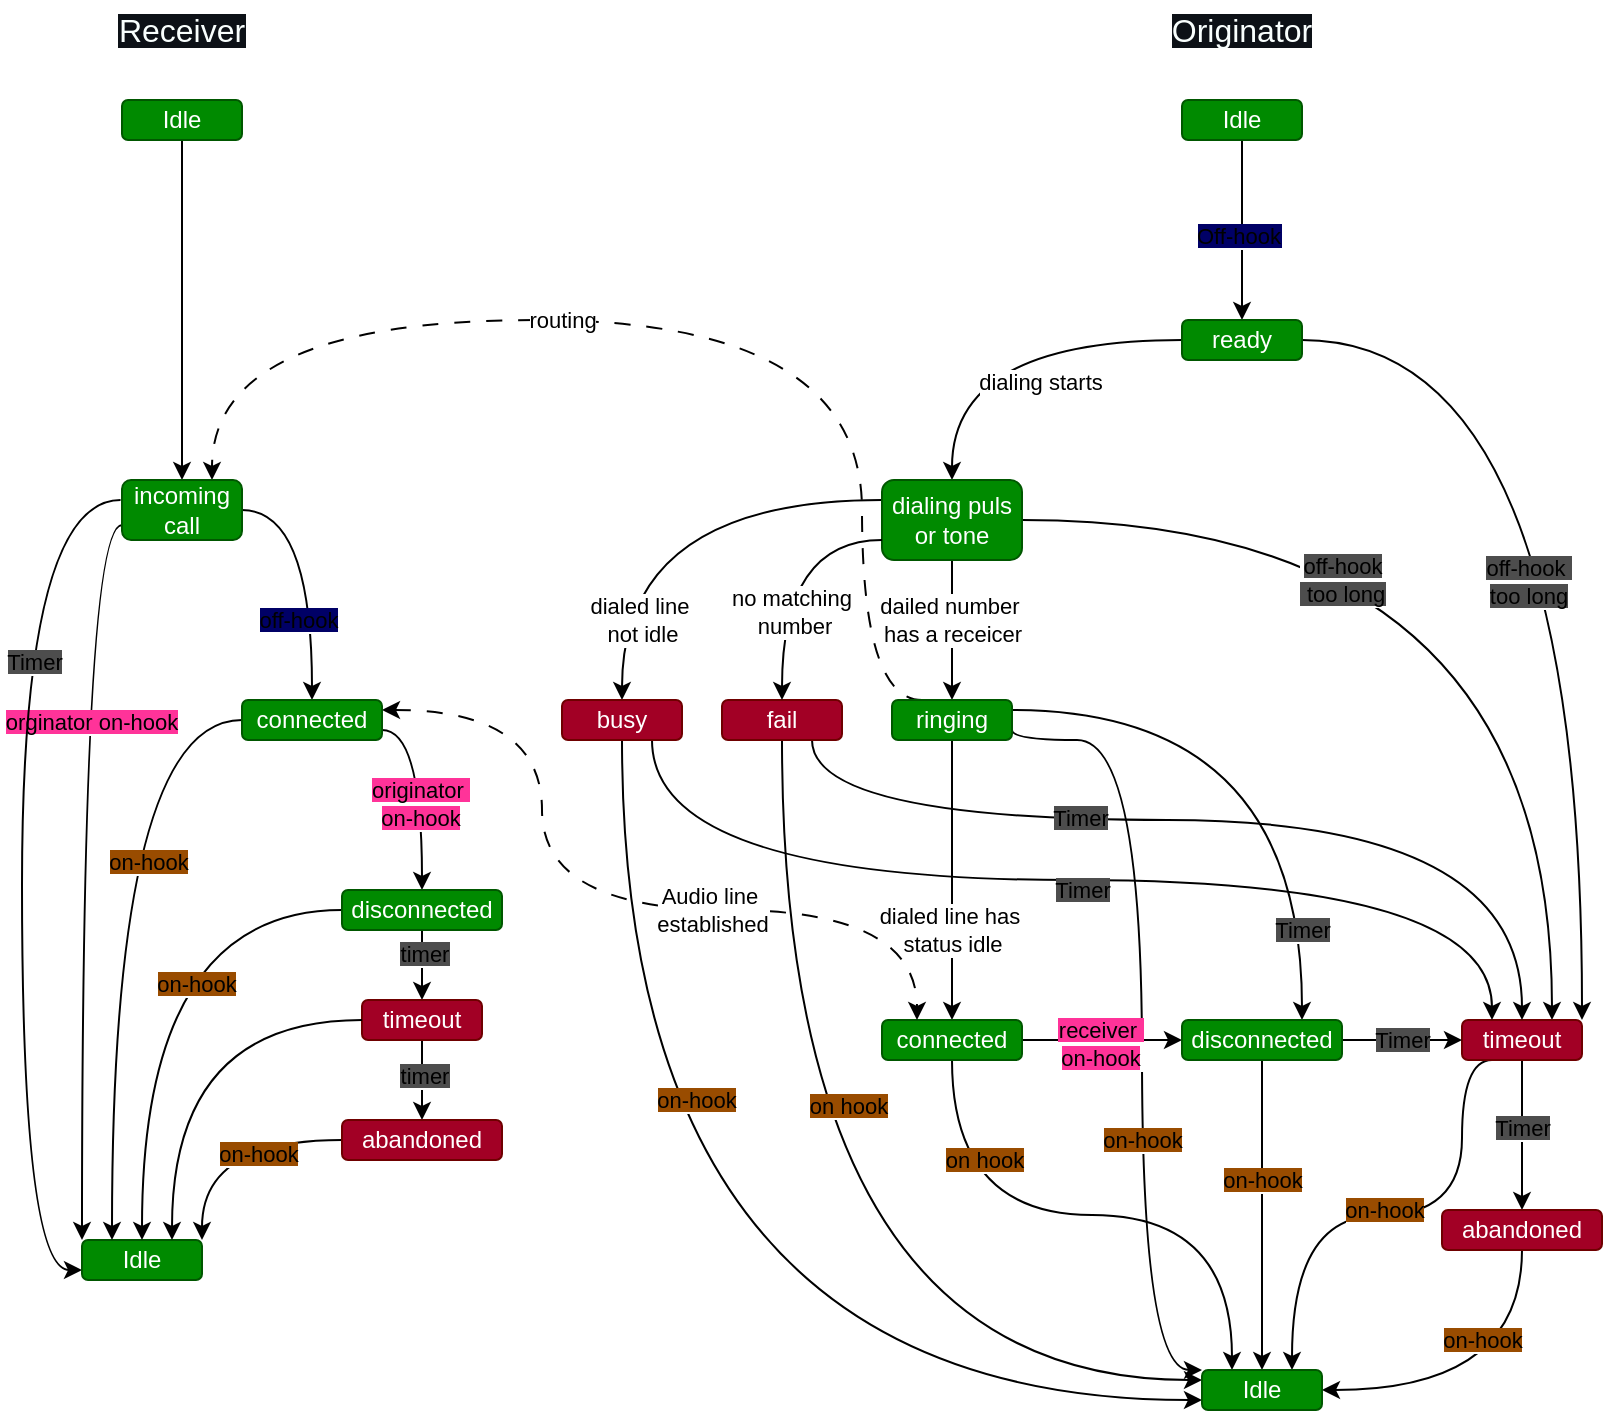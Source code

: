 <mxfile version="24.9.0">
  <diagram name="Sida-1" id="S5pKBoL1bsgIUDStqbfe">
    <mxGraphModel dx="3207" dy="1070" grid="1" gridSize="10" guides="1" tooltips="1" connect="1" arrows="1" fold="1" page="1" pageScale="1" pageWidth="827" pageHeight="1169" math="0" shadow="0">
      <root>
        <mxCell id="0" />
        <mxCell id="1" parent="0" />
        <mxCell id="lsyRAzRpwurkiqTD15_6-5" style="edgeStyle=none;rounded=0;orthogonalLoop=1;jettySize=auto;html=1;exitX=0.5;exitY=1;exitDx=0;exitDy=0;entryX=0.5;entryY=0;entryDx=0;entryDy=0;" parent="1" source="lsyRAzRpwurkiqTD15_6-1" target="lsyRAzRpwurkiqTD15_6-2" edge="1">
          <mxGeometry relative="1" as="geometry" />
        </mxCell>
        <mxCell id="lsyRAzRpwurkiqTD15_6-6" value="&lt;span style=&quot;background-color: rgb(0, 0, 102);&quot;&gt;Off-hook&lt;/span&gt;" style="edgeLabel;html=1;align=center;verticalAlign=middle;resizable=0;points=[];" parent="lsyRAzRpwurkiqTD15_6-5" vertex="1" connectable="0">
          <mxGeometry x="0.053" y="-2" relative="1" as="geometry">
            <mxPoint as="offset" />
          </mxGeometry>
        </mxCell>
        <mxCell id="lsyRAzRpwurkiqTD15_6-1" value="Idle" style="rounded=1;whiteSpace=wrap;html=1;fillColor=#008a00;strokeColor=#005700;fontColor=#ffffff;" parent="1" vertex="1">
          <mxGeometry x="-230" y="70" width="60" height="20" as="geometry" />
        </mxCell>
        <mxCell id="lsyRAzRpwurkiqTD15_6-58" style="edgeStyle=orthogonalEdgeStyle;curved=1;rounded=0;orthogonalLoop=1;jettySize=auto;html=1;exitX=1;exitY=0.5;exitDx=0;exitDy=0;entryX=1;entryY=0;entryDx=0;entryDy=0;" parent="1" source="lsyRAzRpwurkiqTD15_6-2" target="lsyRAzRpwurkiqTD15_6-11" edge="1">
          <mxGeometry relative="1" as="geometry" />
        </mxCell>
        <mxCell id="lsyRAzRpwurkiqTD15_6-59" value="&lt;span style=&quot;background-color: rgb(77, 77, 77);&quot;&gt;off-hook&amp;nbsp;&lt;/span&gt;&lt;div&gt;&lt;span style=&quot;background-color: rgb(77, 77, 77);&quot;&gt;too long&lt;/span&gt;&lt;/div&gt;" style="edgeLabel;html=1;align=center;verticalAlign=middle;resizable=0;points=[];" parent="lsyRAzRpwurkiqTD15_6-58" vertex="1" connectable="0">
          <mxGeometry x="0.087" y="-27" relative="1" as="geometry">
            <mxPoint as="offset" />
          </mxGeometry>
        </mxCell>
        <mxCell id="lsyRAzRpwurkiqTD15_6-62" style="edgeStyle=orthogonalEdgeStyle;curved=1;rounded=0;orthogonalLoop=1;jettySize=auto;html=1;exitX=0;exitY=0.5;exitDx=0;exitDy=0;" parent="1" source="lsyRAzRpwurkiqTD15_6-2" target="lsyRAzRpwurkiqTD15_6-7" edge="1">
          <mxGeometry relative="1" as="geometry" />
        </mxCell>
        <mxCell id="lsyRAzRpwurkiqTD15_6-63" value="dialing starts" style="edgeLabel;html=1;align=center;verticalAlign=middle;resizable=0;points=[];" parent="lsyRAzRpwurkiqTD15_6-62" vertex="1" connectable="0">
          <mxGeometry x="-0.226" y="21" relative="1" as="geometry">
            <mxPoint as="offset" />
          </mxGeometry>
        </mxCell>
        <mxCell id="lsyRAzRpwurkiqTD15_6-2" value="ready" style="rounded=1;whiteSpace=wrap;html=1;fillColor=#008a00;strokeColor=#005700;fontColor=#ffffff;" parent="1" vertex="1">
          <mxGeometry x="-230" y="180" width="60" height="20" as="geometry" />
        </mxCell>
        <mxCell id="lsyRAzRpwurkiqTD15_6-19" style="edgeStyle=orthogonalEdgeStyle;curved=1;rounded=0;orthogonalLoop=1;jettySize=auto;html=1;exitX=0;exitY=0.25;exitDx=0;exitDy=0;entryX=0.5;entryY=0;entryDx=0;entryDy=0;" parent="1" source="lsyRAzRpwurkiqTD15_6-7" target="lsyRAzRpwurkiqTD15_6-20" edge="1">
          <mxGeometry relative="1" as="geometry">
            <mxPoint x="-530" y="370" as="targetPoint" />
          </mxGeometry>
        </mxCell>
        <mxCell id="lsyRAzRpwurkiqTD15_6-35" value="dialed line&amp;nbsp;&lt;div&gt;not idle&lt;/div&gt;" style="edgeLabel;html=1;align=center;verticalAlign=middle;resizable=0;points=[];" parent="lsyRAzRpwurkiqTD15_6-19" vertex="1" connectable="0">
          <mxGeometry x="-0.17" y="-4" relative="1" as="geometry">
            <mxPoint x="-25" y="64" as="offset" />
          </mxGeometry>
        </mxCell>
        <mxCell id="lsyRAzRpwurkiqTD15_6-43" style="edgeStyle=orthogonalEdgeStyle;curved=1;rounded=0;orthogonalLoop=1;jettySize=auto;html=1;exitX=0.5;exitY=1;exitDx=0;exitDy=0;entryX=0.5;entryY=0;entryDx=0;entryDy=0;" parent="1" source="lsyRAzRpwurkiqTD15_6-7" target="lsyRAzRpwurkiqTD15_6-22" edge="1">
          <mxGeometry relative="1" as="geometry" />
        </mxCell>
        <mxCell id="lsyRAzRpwurkiqTD15_6-110" value="dailed number&amp;nbsp;&lt;div&gt;has a receicer&lt;/div&gt;" style="edgeLabel;html=1;align=center;verticalAlign=middle;resizable=0;points=[];" parent="lsyRAzRpwurkiqTD15_6-43" vertex="1" connectable="0">
          <mxGeometry x="-0.081" y="-1" relative="1" as="geometry">
            <mxPoint x="1" y="-2" as="offset" />
          </mxGeometry>
        </mxCell>
        <mxCell id="lsyRAzRpwurkiqTD15_6-44" style="edgeStyle=orthogonalEdgeStyle;curved=1;rounded=0;orthogonalLoop=1;jettySize=auto;html=1;exitX=1;exitY=0.5;exitDx=0;exitDy=0;entryX=0.75;entryY=0;entryDx=0;entryDy=0;" parent="1" source="lsyRAzRpwurkiqTD15_6-7" target="lsyRAzRpwurkiqTD15_6-11" edge="1">
          <mxGeometry relative="1" as="geometry" />
        </mxCell>
        <mxCell id="lsyRAzRpwurkiqTD15_6-45" value="&lt;span style=&quot;background-color: rgb(77, 77, 77);&quot;&gt;off-hook&lt;/span&gt;&lt;div&gt;&lt;span style=&quot;background-color: rgb(77, 77, 77);&quot;&gt;&amp;nbsp;too long&lt;/span&gt;&lt;/div&gt;" style="edgeLabel;html=1;align=center;verticalAlign=middle;resizable=0;points=[];" parent="lsyRAzRpwurkiqTD15_6-44" vertex="1" connectable="0">
          <mxGeometry x="-0.127" y="-3" relative="1" as="geometry">
            <mxPoint x="-65" y="27" as="offset" />
          </mxGeometry>
        </mxCell>
        <mxCell id="lsyRAzRpwurkiqTD15_6-102" style="edgeStyle=orthogonalEdgeStyle;curved=1;rounded=0;orthogonalLoop=1;jettySize=auto;html=1;exitX=0.25;exitY=0;exitDx=0;exitDy=0;entryX=0.75;entryY=0;entryDx=0;entryDy=0;dashed=1;dashPattern=8 8;" parent="1" source="lsyRAzRpwurkiqTD15_6-22" target="lsyRAzRpwurkiqTD15_6-69" edge="1">
          <mxGeometry relative="1" as="geometry">
            <Array as="points">
              <mxPoint x="-390" y="370" />
              <mxPoint x="-390" y="180" />
              <mxPoint x="-715" y="180" />
            </Array>
          </mxGeometry>
        </mxCell>
        <mxCell id="lsyRAzRpwurkiqTD15_6-103" value="routing" style="edgeLabel;html=1;align=center;verticalAlign=middle;resizable=0;points=[];" parent="lsyRAzRpwurkiqTD15_6-102" vertex="1" connectable="0">
          <mxGeometry x="0.105" y="2" relative="1" as="geometry">
            <mxPoint x="-25" y="-2" as="offset" />
          </mxGeometry>
        </mxCell>
        <mxCell id="lsyRAzRpwurkiqTD15_6-7" value="dialing puls or tone" style="rounded=1;whiteSpace=wrap;html=1;fillColor=#008a00;strokeColor=#005700;fontColor=#ffffff;" parent="1" vertex="1">
          <mxGeometry x="-380" y="260" width="70" height="40" as="geometry" />
        </mxCell>
        <mxCell id="lsyRAzRpwurkiqTD15_6-48" style="edgeStyle=orthogonalEdgeStyle;curved=1;rounded=0;orthogonalLoop=1;jettySize=auto;html=1;exitX=0.5;exitY=1;exitDx=0;exitDy=0;entryX=0.5;entryY=0;entryDx=0;entryDy=0;" parent="1" source="lsyRAzRpwurkiqTD15_6-11" target="lsyRAzRpwurkiqTD15_6-47" edge="1">
          <mxGeometry relative="1" as="geometry" />
        </mxCell>
        <mxCell id="lsyRAzRpwurkiqTD15_6-49" value="&lt;span style=&quot;background-color: rgb(77, 77, 77);&quot;&gt;Timer&lt;/span&gt;" style="edgeLabel;html=1;align=center;verticalAlign=middle;resizable=0;points=[];" parent="lsyRAzRpwurkiqTD15_6-48" vertex="1" connectable="0">
          <mxGeometry x="-0.103" relative="1" as="geometry">
            <mxPoint as="offset" />
          </mxGeometry>
        </mxCell>
        <mxCell id="lsyRAzRpwurkiqTD15_6-114" style="edgeStyle=orthogonalEdgeStyle;curved=1;rounded=0;orthogonalLoop=1;jettySize=auto;html=1;exitX=0.25;exitY=1;exitDx=0;exitDy=0;entryX=0.75;entryY=0;entryDx=0;entryDy=0;" parent="1" source="lsyRAzRpwurkiqTD15_6-11" target="lsyRAzRpwurkiqTD15_6-50" edge="1">
          <mxGeometry relative="1" as="geometry">
            <Array as="points">
              <mxPoint x="-90" y="550" />
              <mxPoint x="-90" y="628" />
              <mxPoint x="-175" y="628" />
            </Array>
          </mxGeometry>
        </mxCell>
        <mxCell id="lsyRAzRpwurkiqTD15_6-115" value="&lt;span style=&quot;background-color: rgb(153, 76, 0);&quot;&gt;on-hook&lt;/span&gt;" style="edgeLabel;html=1;align=center;verticalAlign=middle;resizable=0;points=[];fontFamily=Helvetica;fontSize=11;fontColor=default;labelBackgroundColor=default;" parent="lsyRAzRpwurkiqTD15_6-114" vertex="1" connectable="0">
          <mxGeometry x="0.134" y="1" relative="1" as="geometry">
            <mxPoint x="12" y="-4" as="offset" />
          </mxGeometry>
        </mxCell>
        <mxCell id="lsyRAzRpwurkiqTD15_6-11" value="timeout" style="rounded=1;whiteSpace=wrap;html=1;fillColor=#a20025;strokeColor=#6F0000;fontColor=#ffffff;" parent="1" vertex="1">
          <mxGeometry x="-90" y="530" width="60" height="20" as="geometry" />
        </mxCell>
        <mxCell id="lsyRAzRpwurkiqTD15_6-118" style="edgeStyle=orthogonalEdgeStyle;shape=connector;curved=1;rounded=0;orthogonalLoop=1;jettySize=auto;html=1;exitX=0.5;exitY=1;exitDx=0;exitDy=0;strokeColor=default;align=center;verticalAlign=middle;fontFamily=Helvetica;fontSize=11;fontColor=default;labelBackgroundColor=default;endArrow=classic;entryX=0;entryY=0.75;entryDx=0;entryDy=0;" parent="1" source="lsyRAzRpwurkiqTD15_6-20" target="lsyRAzRpwurkiqTD15_6-50" edge="1">
          <mxGeometry relative="1" as="geometry">
            <mxPoint x="-220" y="660" as="targetPoint" />
          </mxGeometry>
        </mxCell>
        <mxCell id="lsyRAzRpwurkiqTD15_6-120" value="&lt;span style=&quot;background-color: rgb(153, 76, 0);&quot;&gt;on-hook&lt;/span&gt;" style="edgeLabel;html=1;align=center;verticalAlign=middle;resizable=0;points=[];fontFamily=Helvetica;fontSize=11;fontColor=default;labelBackgroundColor=default;" parent="lsyRAzRpwurkiqTD15_6-118" vertex="1" connectable="0">
          <mxGeometry x="-0.42" y="37" relative="1" as="geometry">
            <mxPoint as="offset" />
          </mxGeometry>
        </mxCell>
        <mxCell id="lsyRAzRpwurkiqTD15_6-122" style="edgeStyle=orthogonalEdgeStyle;shape=connector;curved=1;rounded=0;orthogonalLoop=1;jettySize=auto;html=1;exitX=0.75;exitY=1;exitDx=0;exitDy=0;entryX=0.25;entryY=0;entryDx=0;entryDy=0;strokeColor=default;align=center;verticalAlign=middle;fontFamily=Helvetica;fontSize=11;fontColor=default;labelBackgroundColor=default;endArrow=classic;" parent="1" source="lsyRAzRpwurkiqTD15_6-20" target="lsyRAzRpwurkiqTD15_6-11" edge="1">
          <mxGeometry relative="1" as="geometry" />
        </mxCell>
        <mxCell id="lsyRAzRpwurkiqTD15_6-123" value="&lt;span style=&quot;background-color: rgb(77, 77, 77);&quot;&gt;Timer&lt;/span&gt;" style="edgeLabel;html=1;align=center;verticalAlign=middle;resizable=0;points=[];fontFamily=Helvetica;fontSize=11;fontColor=default;labelBackgroundColor=default;" parent="lsyRAzRpwurkiqTD15_6-122" vertex="1" connectable="0">
          <mxGeometry x="-0.334" y="6" relative="1" as="geometry">
            <mxPoint x="98" y="11" as="offset" />
          </mxGeometry>
        </mxCell>
        <mxCell id="lsyRAzRpwurkiqTD15_6-20" value="busy" style="rounded=1;whiteSpace=wrap;html=1;fillColor=#a20025;strokeColor=#6F0000;fontColor=#ffffff;" parent="1" vertex="1">
          <mxGeometry x="-540" y="370" width="60" height="20" as="geometry" />
        </mxCell>
        <mxCell id="lsyRAzRpwurkiqTD15_6-116" style="edgeStyle=orthogonalEdgeStyle;shape=connector;curved=1;rounded=0;orthogonalLoop=1;jettySize=auto;html=1;exitX=0.5;exitY=1;exitDx=0;exitDy=0;entryX=0;entryY=0.25;entryDx=0;entryDy=0;strokeColor=default;align=center;verticalAlign=middle;fontFamily=Helvetica;fontSize=11;fontColor=default;labelBackgroundColor=default;endArrow=classic;" parent="1" source="lsyRAzRpwurkiqTD15_6-21" target="lsyRAzRpwurkiqTD15_6-50" edge="1">
          <mxGeometry relative="1" as="geometry" />
        </mxCell>
        <mxCell id="lsyRAzRpwurkiqTD15_6-117" value="&lt;span style=&quot;background-color: rgb(153, 76, 0);&quot;&gt;on hook&lt;/span&gt;" style="edgeLabel;html=1;align=center;verticalAlign=middle;resizable=0;points=[];fontFamily=Helvetica;fontSize=11;fontColor=default;labelBackgroundColor=default;" parent="lsyRAzRpwurkiqTD15_6-116" vertex="1" connectable="0">
          <mxGeometry x="-0.3" y="33" relative="1" as="geometry">
            <mxPoint y="-3" as="offset" />
          </mxGeometry>
        </mxCell>
        <mxCell id="lsyRAzRpwurkiqTD15_6-121" style="edgeStyle=orthogonalEdgeStyle;shape=connector;curved=1;rounded=0;orthogonalLoop=1;jettySize=auto;html=1;exitX=0.75;exitY=1;exitDx=0;exitDy=0;strokeColor=default;align=center;verticalAlign=middle;fontFamily=Helvetica;fontSize=11;fontColor=default;labelBackgroundColor=default;endArrow=classic;entryX=0.5;entryY=0;entryDx=0;entryDy=0;" parent="1" source="lsyRAzRpwurkiqTD15_6-21" target="lsyRAzRpwurkiqTD15_6-11" edge="1">
          <mxGeometry relative="1" as="geometry">
            <mxPoint x="-100.0" y="490" as="targetPoint" />
            <Array as="points">
              <mxPoint x="-415" y="430" />
              <mxPoint x="-60" y="430" />
            </Array>
          </mxGeometry>
        </mxCell>
        <mxCell id="lsyRAzRpwurkiqTD15_6-21" value="fail" style="rounded=1;whiteSpace=wrap;html=1;fillColor=#a20025;strokeColor=#6F0000;fontColor=#ffffff;" parent="1" vertex="1">
          <mxGeometry x="-460" y="370" width="60" height="20" as="geometry" />
        </mxCell>
        <mxCell id="lsyRAzRpwurkiqTD15_6-25" style="edgeStyle=none;rounded=0;orthogonalLoop=1;jettySize=auto;html=1;exitX=0.5;exitY=1;exitDx=0;exitDy=0;entryX=0.5;entryY=0;entryDx=0;entryDy=0;" parent="1" source="lsyRAzRpwurkiqTD15_6-22" target="lsyRAzRpwurkiqTD15_6-23" edge="1">
          <mxGeometry relative="1" as="geometry" />
        </mxCell>
        <mxCell id="lsyRAzRpwurkiqTD15_6-38" value="dialed line has&amp;nbsp;&lt;div&gt;status idle&lt;/div&gt;" style="edgeLabel;html=1;align=center;verticalAlign=middle;resizable=0;points=[];" parent="lsyRAzRpwurkiqTD15_6-25" vertex="1" connectable="0">
          <mxGeometry x="-0.231" y="-2" relative="1" as="geometry">
            <mxPoint x="2" y="41" as="offset" />
          </mxGeometry>
        </mxCell>
        <mxCell id="3" style="edgeStyle=orthogonalEdgeStyle;html=1;exitX=1;exitY=0.75;exitDx=0;exitDy=0;entryX=0;entryY=0;entryDx=0;entryDy=0;curved=1;" parent="1" source="lsyRAzRpwurkiqTD15_6-22" target="lsyRAzRpwurkiqTD15_6-50" edge="1">
          <mxGeometry relative="1" as="geometry">
            <Array as="points">
              <mxPoint x="-315" y="390" />
              <mxPoint x="-250" y="390" />
              <mxPoint x="-250" y="705" />
            </Array>
          </mxGeometry>
        </mxCell>
        <mxCell id="6" value="&lt;span style=&quot;background-color: rgb(153, 76, 0);&quot;&gt;on-hook&lt;/span&gt;" style="edgeLabel;html=1;align=center;verticalAlign=middle;resizable=0;points=[];" parent="3" vertex="1" connectable="0">
          <mxGeometry x="0.138" y="-18" relative="1" as="geometry">
            <mxPoint x="18" y="34" as="offset" />
          </mxGeometry>
        </mxCell>
        <mxCell id="4" style="edgeStyle=orthogonalEdgeStyle;html=1;exitX=1;exitY=0.25;exitDx=0;exitDy=0;entryX=0.75;entryY=0;entryDx=0;entryDy=0;curved=1;" parent="1" source="lsyRAzRpwurkiqTD15_6-22" target="lsyRAzRpwurkiqTD15_6-28" edge="1">
          <mxGeometry relative="1" as="geometry" />
        </mxCell>
        <mxCell id="5" value="&lt;span style=&quot;background-color: rgb(77, 77, 77);&quot;&gt;Timer&lt;/span&gt;" style="edgeLabel;html=1;align=center;verticalAlign=middle;resizable=0;points=[];" parent="4" vertex="1" connectable="0">
          <mxGeometry x="-0.357" y="-28" relative="1" as="geometry">
            <mxPoint x="48" y="82" as="offset" />
          </mxGeometry>
        </mxCell>
        <mxCell id="lsyRAzRpwurkiqTD15_6-22" value="ringing" style="rounded=1;whiteSpace=wrap;html=1;fillColor=#008a00;strokeColor=#005700;fontColor=#ffffff;" parent="1" vertex="1">
          <mxGeometry x="-375" y="370" width="60" height="20" as="geometry" />
        </mxCell>
        <mxCell id="lsyRAzRpwurkiqTD15_6-56" style="edgeStyle=orthogonalEdgeStyle;curved=1;rounded=0;orthogonalLoop=1;jettySize=auto;html=1;exitX=0.5;exitY=1;exitDx=0;exitDy=0;entryX=0.25;entryY=0;entryDx=0;entryDy=0;" parent="1" source="lsyRAzRpwurkiqTD15_6-23" target="lsyRAzRpwurkiqTD15_6-50" edge="1">
          <mxGeometry relative="1" as="geometry" />
        </mxCell>
        <mxCell id="lsyRAzRpwurkiqTD15_6-57" value="&lt;span style=&quot;background-color: rgb(153, 76, 0);&quot;&gt;on hook&lt;/span&gt;" style="edgeLabel;html=1;align=center;verticalAlign=middle;resizable=0;points=[];" parent="lsyRAzRpwurkiqTD15_6-56" vertex="1" connectable="0">
          <mxGeometry x="-0.059" y="1" relative="1" as="geometry">
            <mxPoint x="-46" y="-27" as="offset" />
          </mxGeometry>
        </mxCell>
        <mxCell id="lsyRAzRpwurkiqTD15_6-106" style="edgeStyle=orthogonalEdgeStyle;curved=1;rounded=0;orthogonalLoop=1;jettySize=auto;html=1;exitX=1;exitY=0.5;exitDx=0;exitDy=0;entryX=0;entryY=0.5;entryDx=0;entryDy=0;" parent="1" source="lsyRAzRpwurkiqTD15_6-23" target="lsyRAzRpwurkiqTD15_6-28" edge="1">
          <mxGeometry relative="1" as="geometry" />
        </mxCell>
        <mxCell id="lsyRAzRpwurkiqTD15_6-109" value="&lt;span style=&quot;background-color: rgb(255, 51, 153);&quot;&gt;receiver&amp;nbsp;&lt;/span&gt;&lt;div&gt;&lt;span style=&quot;background-color: rgb(255, 51, 153);&quot;&gt;on-hook&lt;/span&gt;&lt;/div&gt;" style="edgeLabel;html=1;align=center;verticalAlign=middle;resizable=0;points=[];" parent="lsyRAzRpwurkiqTD15_6-106" vertex="1" connectable="0">
          <mxGeometry x="-0.034" y="-2" relative="1" as="geometry">
            <mxPoint as="offset" />
          </mxGeometry>
        </mxCell>
        <mxCell id="lsyRAzRpwurkiqTD15_6-23" value="connected" style="rounded=1;whiteSpace=wrap;html=1;fillColor=#008a00;strokeColor=#005700;fontColor=#ffffff;" parent="1" vertex="1">
          <mxGeometry x="-380" y="530" width="70" height="20" as="geometry" />
        </mxCell>
        <mxCell id="lsyRAzRpwurkiqTD15_6-27" style="edgeStyle=orthogonalEdgeStyle;curved=1;rounded=0;orthogonalLoop=1;jettySize=auto;html=1;exitX=0;exitY=0.75;exitDx=0;exitDy=0;entryX=0.5;entryY=0;entryDx=0;entryDy=0;" parent="1" source="lsyRAzRpwurkiqTD15_6-7" target="lsyRAzRpwurkiqTD15_6-21" edge="1">
          <mxGeometry relative="1" as="geometry">
            <mxPoint x="-429" y="360" as="targetPoint" />
          </mxGeometry>
        </mxCell>
        <mxCell id="lsyRAzRpwurkiqTD15_6-36" value="no matching&amp;nbsp;&lt;div&gt;number&lt;/div&gt;" style="edgeLabel;html=1;align=center;verticalAlign=middle;resizable=0;points=[];" parent="lsyRAzRpwurkiqTD15_6-27" vertex="1" connectable="0">
          <mxGeometry x="-0.075" y="-1" relative="1" as="geometry">
            <mxPoint x="7" y="26" as="offset" />
          </mxGeometry>
        </mxCell>
        <mxCell id="lsyRAzRpwurkiqTD15_6-46" style="edgeStyle=orthogonalEdgeStyle;curved=1;rounded=0;orthogonalLoop=1;jettySize=auto;html=1;exitX=1;exitY=0.5;exitDx=0;exitDy=0;entryX=0;entryY=0.5;entryDx=0;entryDy=0;" parent="1" source="lsyRAzRpwurkiqTD15_6-28" target="lsyRAzRpwurkiqTD15_6-11" edge="1">
          <mxGeometry relative="1" as="geometry" />
        </mxCell>
        <mxCell id="9" value="&lt;span style=&quot;background-color: rgb(77, 77, 77);&quot;&gt;Timer&lt;/span&gt;" style="edgeLabel;html=1;align=center;verticalAlign=middle;resizable=0;points=[];" parent="lsyRAzRpwurkiqTD15_6-46" vertex="1" connectable="0">
          <mxGeometry x="0.194" y="-2" relative="1" as="geometry">
            <mxPoint x="-6" y="-2" as="offset" />
          </mxGeometry>
        </mxCell>
        <mxCell id="lsyRAzRpwurkiqTD15_6-54" style="edgeStyle=orthogonalEdgeStyle;curved=1;rounded=0;orthogonalLoop=1;jettySize=auto;html=1;exitX=0.5;exitY=1;exitDx=0;exitDy=0;entryX=0.5;entryY=0;entryDx=0;entryDy=0;" parent="1" source="lsyRAzRpwurkiqTD15_6-28" target="lsyRAzRpwurkiqTD15_6-50" edge="1">
          <mxGeometry relative="1" as="geometry" />
        </mxCell>
        <mxCell id="lsyRAzRpwurkiqTD15_6-55" value="&lt;span style=&quot;background-color: rgb(153, 76, 0);&quot;&gt;on-hook&lt;/span&gt;" style="edgeLabel;html=1;align=center;verticalAlign=middle;resizable=0;points=[];" parent="lsyRAzRpwurkiqTD15_6-54" vertex="1" connectable="0">
          <mxGeometry x="-0.108" y="-12" relative="1" as="geometry">
            <mxPoint x="12" y="-9" as="offset" />
          </mxGeometry>
        </mxCell>
        <mxCell id="lsyRAzRpwurkiqTD15_6-28" value="disconnected" style="rounded=1;whiteSpace=wrap;html=1;fillColor=#008a00;strokeColor=#005700;fontColor=#ffffff;" parent="1" vertex="1">
          <mxGeometry x="-230" y="530" width="80" height="20" as="geometry" />
        </mxCell>
        <mxCell id="lsyRAzRpwurkiqTD15_6-52" style="edgeStyle=orthogonalEdgeStyle;curved=1;rounded=0;orthogonalLoop=1;jettySize=auto;html=1;exitX=0.5;exitY=1;exitDx=0;exitDy=0;entryX=1;entryY=0.5;entryDx=0;entryDy=0;" parent="1" source="lsyRAzRpwurkiqTD15_6-47" target="lsyRAzRpwurkiqTD15_6-50" edge="1">
          <mxGeometry relative="1" as="geometry">
            <mxPoint x="-210.0" y="875" as="targetPoint" />
          </mxGeometry>
        </mxCell>
        <mxCell id="lsyRAzRpwurkiqTD15_6-53" value="&lt;span style=&quot;background-color: rgb(153, 76, 0);&quot;&gt;on-hook&lt;/span&gt;" style="edgeLabel;html=1;align=center;verticalAlign=middle;resizable=0;points=[];" parent="lsyRAzRpwurkiqTD15_6-52" vertex="1" connectable="0">
          <mxGeometry x="0.117" y="-41" relative="1" as="geometry">
            <mxPoint x="5" y="16" as="offset" />
          </mxGeometry>
        </mxCell>
        <mxCell id="lsyRAzRpwurkiqTD15_6-47" value="abandoned" style="rounded=1;whiteSpace=wrap;html=1;fillColor=#a20025;strokeColor=#6F0000;fontColor=#ffffff;" parent="1" vertex="1">
          <mxGeometry x="-100" y="625" width="80" height="20" as="geometry" />
        </mxCell>
        <mxCell id="lsyRAzRpwurkiqTD15_6-50" value="Idle" style="rounded=1;whiteSpace=wrap;html=1;fillColor=#008a00;strokeColor=#005700;fontColor=#ffffff;" parent="1" vertex="1">
          <mxGeometry x="-220" y="705" width="60" height="20" as="geometry" />
        </mxCell>
        <mxCell id="lsyRAzRpwurkiqTD15_6-72" style="edgeStyle=orthogonalEdgeStyle;curved=1;rounded=0;orthogonalLoop=1;jettySize=auto;html=1;exitX=0.5;exitY=1;exitDx=0;exitDy=0;entryX=0.5;entryY=0;entryDx=0;entryDy=0;" parent="1" source="lsyRAzRpwurkiqTD15_6-68" target="lsyRAzRpwurkiqTD15_6-69" edge="1">
          <mxGeometry relative="1" as="geometry" />
        </mxCell>
        <mxCell id="lsyRAzRpwurkiqTD15_6-68" value="Idle" style="rounded=1;whiteSpace=wrap;html=1;fillColor=#008a00;strokeColor=#005700;fontColor=#ffffff;" parent="1" vertex="1">
          <mxGeometry x="-760" y="70" width="60" height="20" as="geometry" />
        </mxCell>
        <mxCell id="lsyRAzRpwurkiqTD15_6-76" style="edgeStyle=orthogonalEdgeStyle;curved=1;rounded=0;orthogonalLoop=1;jettySize=auto;html=1;exitX=1;exitY=0.5;exitDx=0;exitDy=0;entryX=0.5;entryY=0;entryDx=0;entryDy=0;" parent="1" source="lsyRAzRpwurkiqTD15_6-69" target="lsyRAzRpwurkiqTD15_6-75" edge="1">
          <mxGeometry relative="1" as="geometry" />
        </mxCell>
        <mxCell id="lsyRAzRpwurkiqTD15_6-77" value="&lt;span style=&quot;background-color: rgb(0, 0, 102);&quot;&gt;off-hook&lt;/span&gt;" style="edgeLabel;html=1;align=center;verticalAlign=middle;resizable=0;points=[];" parent="lsyRAzRpwurkiqTD15_6-76" vertex="1" connectable="0">
          <mxGeometry x="0.387" y="-7" relative="1" as="geometry">
            <mxPoint as="offset" />
          </mxGeometry>
        </mxCell>
        <mxCell id="lsyRAzRpwurkiqTD15_6-82" style="edgeStyle=orthogonalEdgeStyle;curved=1;rounded=0;orthogonalLoop=1;jettySize=auto;html=1;exitX=0;exitY=0.75;exitDx=0;exitDy=0;entryX=0;entryY=0;entryDx=0;entryDy=0;" parent="1" source="lsyRAzRpwurkiqTD15_6-69" target="lsyRAzRpwurkiqTD15_6-74" edge="1">
          <mxGeometry relative="1" as="geometry" />
        </mxCell>
        <mxCell id="lsyRAzRpwurkiqTD15_6-88" value="&amp;nbsp;&lt;span style=&quot;background-color: rgb(255, 51, 153);&quot;&gt;orginator on-hook&lt;/span&gt;" style="edgeLabel;html=1;align=center;verticalAlign=middle;resizable=0;points=[];" parent="lsyRAzRpwurkiqTD15_6-82" vertex="1" connectable="0">
          <mxGeometry x="-0.371" y="3" relative="1" as="geometry">
            <mxPoint as="offset" />
          </mxGeometry>
        </mxCell>
        <mxCell id="7" style="edgeStyle=orthogonalEdgeStyle;curved=1;html=1;exitX=-0.012;exitY=0.335;exitDx=0;exitDy=0;entryX=0;entryY=0.75;entryDx=0;entryDy=0;exitPerimeter=0;" parent="1" source="lsyRAzRpwurkiqTD15_6-69" target="lsyRAzRpwurkiqTD15_6-74" edge="1">
          <mxGeometry relative="1" as="geometry">
            <Array as="points">
              <mxPoint x="-810" y="270" />
              <mxPoint x="-810" y="655" />
            </Array>
          </mxGeometry>
        </mxCell>
        <mxCell id="8" value="&lt;span style=&quot;background-color: rgb(77, 77, 77);&quot;&gt;Timer&lt;/span&gt;" style="edgeLabel;html=1;align=center;verticalAlign=middle;resizable=0;points=[];" parent="7" vertex="1" connectable="0">
          <mxGeometry x="-0.439" y="6" relative="1" as="geometry">
            <mxPoint as="offset" />
          </mxGeometry>
        </mxCell>
        <mxCell id="lsyRAzRpwurkiqTD15_6-69" value="incoming call" style="rounded=1;whiteSpace=wrap;html=1;fillColor=#008a00;strokeColor=#005700;fontColor=#ffffff;" parent="1" vertex="1">
          <mxGeometry x="-760" y="260" width="60" height="30" as="geometry" />
        </mxCell>
        <mxCell id="lsyRAzRpwurkiqTD15_6-74" value="Idle" style="rounded=1;whiteSpace=wrap;html=1;fillColor=#008a00;strokeColor=#005700;fontColor=#ffffff;" parent="1" vertex="1">
          <mxGeometry x="-780" y="640" width="60" height="20" as="geometry" />
        </mxCell>
        <mxCell id="lsyRAzRpwurkiqTD15_6-80" style="edgeStyle=orthogonalEdgeStyle;curved=1;rounded=0;orthogonalLoop=1;jettySize=auto;html=1;exitX=1;exitY=0.75;exitDx=0;exitDy=0;entryX=0.5;entryY=0;entryDx=0;entryDy=0;" parent="1" source="lsyRAzRpwurkiqTD15_6-75" target="lsyRAzRpwurkiqTD15_6-78" edge="1">
          <mxGeometry relative="1" as="geometry" />
        </mxCell>
        <mxCell id="lsyRAzRpwurkiqTD15_6-113" value="&lt;span style=&quot;background-color: rgb(255, 51, 153);&quot;&gt;originator&amp;nbsp;&lt;/span&gt;&lt;div&gt;&lt;span style=&quot;background-color: rgb(255, 51, 153);&quot;&gt;on-hook&lt;/span&gt;&lt;/div&gt;" style="edgeLabel;html=1;align=center;verticalAlign=middle;resizable=0;points=[];" parent="lsyRAzRpwurkiqTD15_6-80" vertex="1" connectable="0">
          <mxGeometry x="0.14" y="-1" relative="1" as="geometry">
            <mxPoint as="offset" />
          </mxGeometry>
        </mxCell>
        <mxCell id="lsyRAzRpwurkiqTD15_6-81" style="edgeStyle=orthogonalEdgeStyle;curved=1;rounded=0;orthogonalLoop=1;jettySize=auto;html=1;exitX=0;exitY=0.5;exitDx=0;exitDy=0;entryX=0.25;entryY=0;entryDx=0;entryDy=0;" parent="1" source="lsyRAzRpwurkiqTD15_6-75" target="lsyRAzRpwurkiqTD15_6-74" edge="1">
          <mxGeometry relative="1" as="geometry" />
        </mxCell>
        <mxCell id="lsyRAzRpwurkiqTD15_6-89" value="&lt;span style=&quot;background-color: rgb(153, 76, 0);&quot;&gt;on-hook&lt;/span&gt;" style="edgeLabel;html=1;align=center;verticalAlign=middle;resizable=0;points=[];" parent="lsyRAzRpwurkiqTD15_6-81" vertex="1" connectable="0">
          <mxGeometry x="-0.165" y="18" relative="1" as="geometry">
            <mxPoint as="offset" />
          </mxGeometry>
        </mxCell>
        <mxCell id="lsyRAzRpwurkiqTD15_6-111" style="edgeStyle=orthogonalEdgeStyle;curved=1;rounded=0;orthogonalLoop=1;jettySize=auto;html=1;exitX=1;exitY=0.25;exitDx=0;exitDy=0;entryX=0.25;entryY=0;entryDx=0;entryDy=0;dashed=1;dashPattern=8 8;startArrow=classic;startFill=1;" parent="1" source="lsyRAzRpwurkiqTD15_6-75" target="lsyRAzRpwurkiqTD15_6-23" edge="1">
          <mxGeometry relative="1" as="geometry">
            <Array as="points">
              <mxPoint x="-550" y="375" />
              <mxPoint x="-550" y="475" />
              <mxPoint x="-362" y="475" />
            </Array>
          </mxGeometry>
        </mxCell>
        <mxCell id="lsyRAzRpwurkiqTD15_6-112" value="Audio line&amp;nbsp;&lt;div&gt;established&lt;/div&gt;" style="edgeLabel;html=1;align=center;verticalAlign=middle;resizable=0;points=[];" parent="lsyRAzRpwurkiqTD15_6-111" vertex="1" connectable="0">
          <mxGeometry x="0.266" y="11" relative="1" as="geometry">
            <mxPoint x="-3" y="11" as="offset" />
          </mxGeometry>
        </mxCell>
        <mxCell id="lsyRAzRpwurkiqTD15_6-75" value="connected" style="rounded=1;whiteSpace=wrap;html=1;fillColor=#008a00;strokeColor=#005700;fontColor=#ffffff;" parent="1" vertex="1">
          <mxGeometry x="-700" y="370" width="70" height="20" as="geometry" />
        </mxCell>
        <mxCell id="lsyRAzRpwurkiqTD15_6-83" style="edgeStyle=orthogonalEdgeStyle;curved=1;rounded=0;orthogonalLoop=1;jettySize=auto;html=1;exitX=0;exitY=0.5;exitDx=0;exitDy=0;entryX=0.5;entryY=0;entryDx=0;entryDy=0;" parent="1" source="lsyRAzRpwurkiqTD15_6-78" target="lsyRAzRpwurkiqTD15_6-74" edge="1">
          <mxGeometry relative="1" as="geometry" />
        </mxCell>
        <mxCell id="lsyRAzRpwurkiqTD15_6-90" value="&lt;span style=&quot;background-color: rgb(153, 76, 0);&quot;&gt;on-hook&lt;/span&gt;" style="edgeLabel;html=1;align=center;verticalAlign=middle;resizable=0;points=[];" parent="lsyRAzRpwurkiqTD15_6-83" vertex="1" connectable="0">
          <mxGeometry x="0.032" y="27" relative="1" as="geometry">
            <mxPoint as="offset" />
          </mxGeometry>
        </mxCell>
        <mxCell id="lsyRAzRpwurkiqTD15_6-87" style="edgeStyle=orthogonalEdgeStyle;curved=1;rounded=0;orthogonalLoop=1;jettySize=auto;html=1;exitX=0.5;exitY=1;exitDx=0;exitDy=0;entryX=0.5;entryY=0;entryDx=0;entryDy=0;" parent="1" source="lsyRAzRpwurkiqTD15_6-78" target="lsyRAzRpwurkiqTD15_6-85" edge="1">
          <mxGeometry relative="1" as="geometry" />
        </mxCell>
        <mxCell id="lsyRAzRpwurkiqTD15_6-96" value="&lt;span style=&quot;background-color: rgb(77, 77, 77);&quot;&gt;timer&lt;/span&gt;" style="edgeLabel;html=1;align=center;verticalAlign=middle;resizable=0;points=[];" parent="lsyRAzRpwurkiqTD15_6-87" vertex="1" connectable="0">
          <mxGeometry x="-0.33" y="1" relative="1" as="geometry">
            <mxPoint as="offset" />
          </mxGeometry>
        </mxCell>
        <mxCell id="lsyRAzRpwurkiqTD15_6-78" value="disconnected" style="rounded=1;whiteSpace=wrap;html=1;fillColor=#008a00;strokeColor=#005700;fontColor=#ffffff;" parent="1" vertex="1">
          <mxGeometry x="-650" y="465" width="80" height="20" as="geometry" />
        </mxCell>
        <mxCell id="lsyRAzRpwurkiqTD15_6-95" style="edgeStyle=orthogonalEdgeStyle;curved=1;rounded=0;orthogonalLoop=1;jettySize=auto;html=1;exitX=0.5;exitY=1;exitDx=0;exitDy=0;entryX=0.5;entryY=0;entryDx=0;entryDy=0;" parent="1" source="lsyRAzRpwurkiqTD15_6-85" target="lsyRAzRpwurkiqTD15_6-93" edge="1">
          <mxGeometry relative="1" as="geometry" />
        </mxCell>
        <mxCell id="lsyRAzRpwurkiqTD15_6-97" value="&lt;span style=&quot;background-color: rgb(77, 77, 77);&quot;&gt;timer&lt;/span&gt;" style="edgeLabel;html=1;align=center;verticalAlign=middle;resizable=0;points=[];" parent="lsyRAzRpwurkiqTD15_6-95" vertex="1" connectable="0">
          <mxGeometry x="-0.13" y="1" relative="1" as="geometry">
            <mxPoint as="offset" />
          </mxGeometry>
        </mxCell>
        <mxCell id="lsyRAzRpwurkiqTD15_6-85" value="timeout" style="rounded=1;whiteSpace=wrap;html=1;fillColor=#a20025;strokeColor=#6F0000;fontColor=#ffffff;" parent="1" vertex="1">
          <mxGeometry x="-640" y="520" width="60" height="20" as="geometry" />
        </mxCell>
        <mxCell id="lsyRAzRpwurkiqTD15_6-91" style="edgeStyle=orthogonalEdgeStyle;curved=1;rounded=0;orthogonalLoop=1;jettySize=auto;html=1;exitX=0;exitY=0.5;exitDx=0;exitDy=0;entryX=0.75;entryY=0;entryDx=0;entryDy=0;" parent="1" source="lsyRAzRpwurkiqTD15_6-85" target="lsyRAzRpwurkiqTD15_6-74" edge="1">
          <mxGeometry relative="1" as="geometry" />
        </mxCell>
        <mxCell id="lsyRAzRpwurkiqTD15_6-94" style="edgeStyle=orthogonalEdgeStyle;curved=1;rounded=0;orthogonalLoop=1;jettySize=auto;html=1;exitX=0;exitY=0.5;exitDx=0;exitDy=0;entryX=1;entryY=0;entryDx=0;entryDy=0;" parent="1" source="lsyRAzRpwurkiqTD15_6-93" target="lsyRAzRpwurkiqTD15_6-74" edge="1">
          <mxGeometry relative="1" as="geometry" />
        </mxCell>
        <mxCell id="lsyRAzRpwurkiqTD15_6-98" value="&lt;span style=&quot;background-color: rgb(153, 76, 0);&quot;&gt;on-hook&lt;/span&gt;" style="edgeLabel;html=1;align=center;verticalAlign=middle;resizable=0;points=[];" parent="lsyRAzRpwurkiqTD15_6-94" vertex="1" connectable="0">
          <mxGeometry x="-0.3" y="7" relative="1" as="geometry">
            <mxPoint as="offset" />
          </mxGeometry>
        </mxCell>
        <mxCell id="lsyRAzRpwurkiqTD15_6-93" value="abandoned" style="rounded=1;whiteSpace=wrap;html=1;fillColor=#a20025;strokeColor=#6F0000;fontColor=#ffffff;" parent="1" vertex="1">
          <mxGeometry x="-650" y="580" width="80" height="20" as="geometry" />
        </mxCell>
        <mxCell id="lsyRAzRpwurkiqTD15_6-104" value="&lt;span style=&quot;color: rgb(249, 255, 254); font-family: &amp;quot;trebuchet ms&amp;quot;, verdana, arial, sans-serif; font-size: 16px; text-align: start; text-wrap: nowrap; background-color: rgb(13, 17, 23);&quot;&gt;Originator&lt;/span&gt;" style="text;html=1;align=center;verticalAlign=middle;whiteSpace=wrap;rounded=0;" parent="1" vertex="1">
          <mxGeometry x="-230" y="20" width="60" height="30" as="geometry" />
        </mxCell>
        <mxCell id="lsyRAzRpwurkiqTD15_6-108" value="&lt;span style=&quot;color: rgb(249, 255, 254); font-family: &amp;quot;trebuchet ms&amp;quot;, verdana, arial, sans-serif; font-size: 16px; text-align: start; text-wrap: nowrap; background-color: rgb(13, 17, 23);&quot;&gt;Receiver&lt;/span&gt;" style="text;html=1;align=center;verticalAlign=middle;whiteSpace=wrap;rounded=0;" parent="1" vertex="1">
          <mxGeometry x="-760" y="20" width="60" height="30" as="geometry" />
        </mxCell>
        <mxCell id="lsyRAzRpwurkiqTD15_6-124" value="&lt;span style=&quot;background-color: rgb(77, 77, 77);&quot;&gt;Timer&lt;/span&gt;" style="edgeLabel;html=1;align=center;verticalAlign=middle;resizable=0;points=[];fontFamily=Helvetica;fontSize=11;fontColor=default;labelBackgroundColor=default;" parent="1" vertex="1" connectable="0">
          <mxGeometry x="-280.002" y="430.004" as="geometry">
            <mxPoint x="-1" y="-1" as="offset" />
          </mxGeometry>
        </mxCell>
      </root>
    </mxGraphModel>
  </diagram>
</mxfile>
